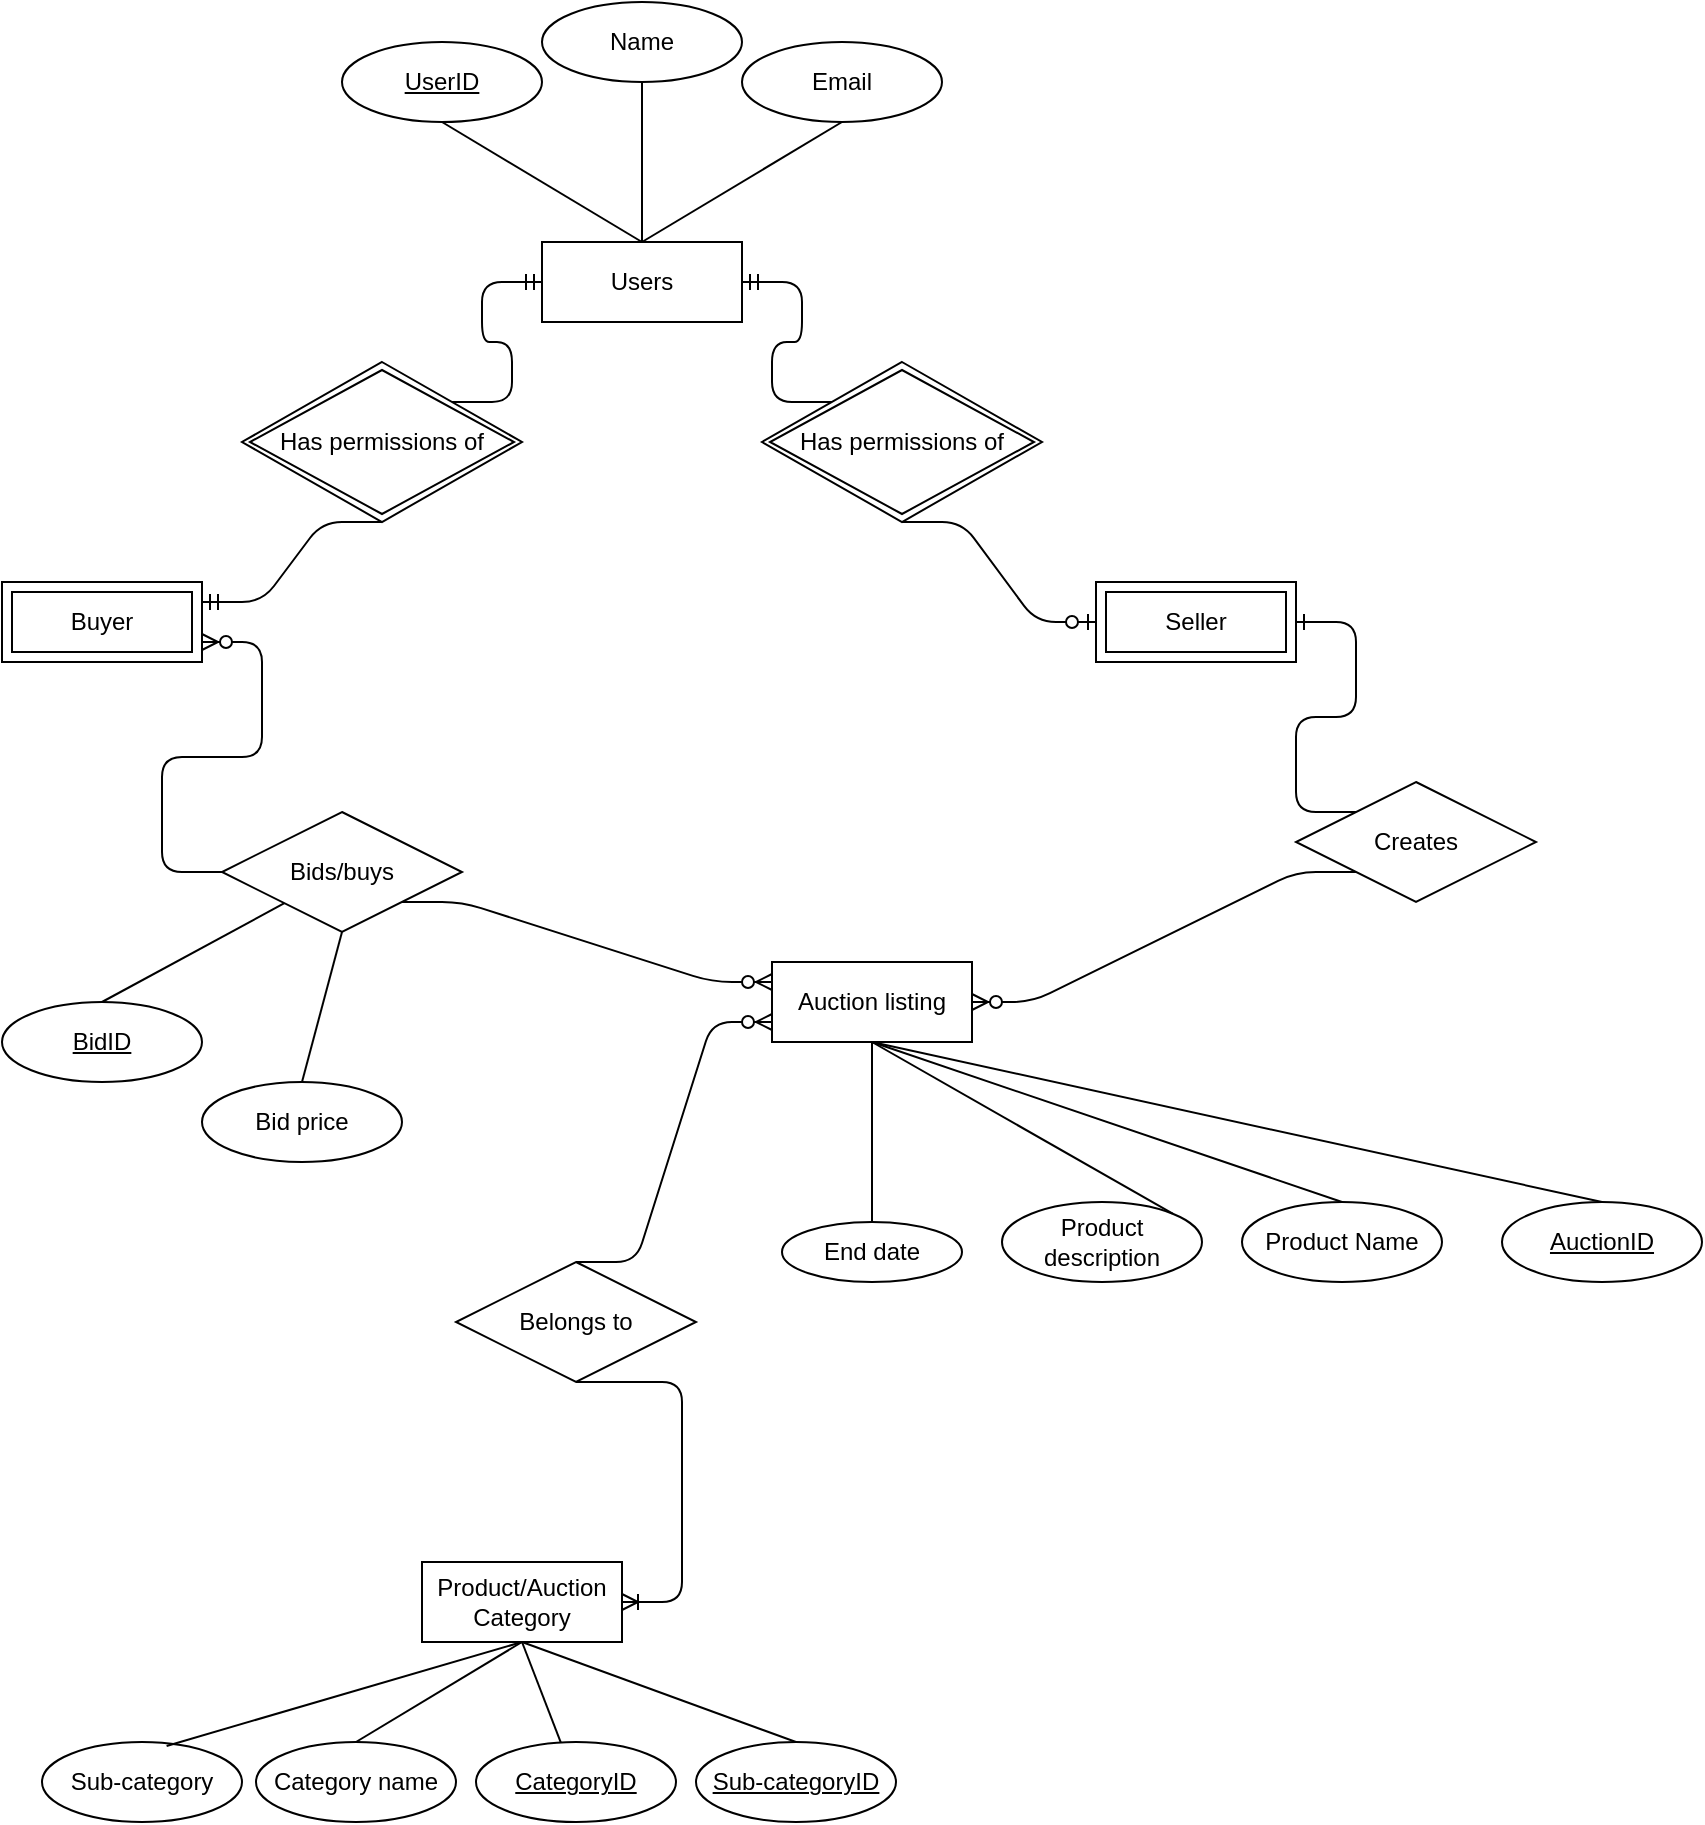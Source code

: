 <mxfile version="13.8.1" type="github" pages="3">
  <diagram id="PBJe3xCFQkrLJ3TgRgL_" name="Qasim">
    <mxGraphModel dx="1113" dy="781" grid="1" gridSize="10" guides="1" tooltips="1" connect="1" arrows="1" fold="1" page="1" pageScale="1" pageWidth="1654" pageHeight="1169" math="0" shadow="0">
      <root>
        <mxCell id="0" />
        <mxCell id="1" parent="0" />
        <mxCell id="jdo_Bs8H3Nefda1nTduL-1" value="Users" style="whiteSpace=wrap;html=1;align=center;" parent="1" vertex="1">
          <mxGeometry x="750" y="300" width="100" height="40" as="geometry" />
        </mxCell>
        <mxCell id="jdo_Bs8H3Nefda1nTduL-7" value="Has permissions of" style="shape=rhombus;double=1;perimeter=rhombusPerimeter;whiteSpace=wrap;html=1;align=center;" parent="1" vertex="1">
          <mxGeometry x="860" y="360" width="140" height="80" as="geometry" />
        </mxCell>
        <mxCell id="jdo_Bs8H3Nefda1nTduL-9" value="Seller" style="shape=ext;margin=3;double=1;whiteSpace=wrap;html=1;align=center;" parent="1" vertex="1">
          <mxGeometry x="1027" y="470" width="100" height="40" as="geometry" />
        </mxCell>
        <mxCell id="jdo_Bs8H3Nefda1nTduL-10" value="Buyer" style="shape=ext;margin=3;double=1;whiteSpace=wrap;html=1;align=center;" parent="1" vertex="1">
          <mxGeometry x="480" y="470" width="100" height="40" as="geometry" />
        </mxCell>
        <mxCell id="jdo_Bs8H3Nefda1nTduL-11" value="Has permissions of" style="shape=rhombus;double=1;perimeter=rhombusPerimeter;whiteSpace=wrap;html=1;align=center;" parent="1" vertex="1">
          <mxGeometry x="600" y="360" width="140" height="80" as="geometry" />
        </mxCell>
        <mxCell id="jdo_Bs8H3Nefda1nTduL-14" value="" style="edgeStyle=entityRelationEdgeStyle;fontSize=12;html=1;endArrow=ERzeroToOne;endFill=1;rounded=1;exitX=0.5;exitY=1;exitDx=0;exitDy=0;" parent="1" source="jdo_Bs8H3Nefda1nTduL-7" target="jdo_Bs8H3Nefda1nTduL-9" edge="1">
          <mxGeometry width="100" height="100" relative="1" as="geometry">
            <mxPoint x="1040" y="430" as="sourcePoint" />
            <mxPoint x="970" y="500" as="targetPoint" />
          </mxGeometry>
        </mxCell>
        <mxCell id="jdo_Bs8H3Nefda1nTduL-17" value="" style="edgeStyle=entityRelationEdgeStyle;fontSize=12;html=1;endArrow=ERmandOne;entryX=0;entryY=0.5;entryDx=0;entryDy=0;exitX=1;exitY=0;exitDx=0;exitDy=0;" parent="1" source="jdo_Bs8H3Nefda1nTduL-11" target="jdo_Bs8H3Nefda1nTduL-1" edge="1">
          <mxGeometry width="100" height="100" relative="1" as="geometry">
            <mxPoint x="530" y="300" as="sourcePoint" />
            <mxPoint x="630" y="200" as="targetPoint" />
          </mxGeometry>
        </mxCell>
        <mxCell id="jdo_Bs8H3Nefda1nTduL-18" value="" style="edgeStyle=entityRelationEdgeStyle;fontSize=12;html=1;endArrow=ERmandOne;entryX=1;entryY=0.25;entryDx=0;entryDy=0;exitX=0.5;exitY=1;exitDx=0;exitDy=0;" parent="1" source="jdo_Bs8H3Nefda1nTduL-11" target="jdo_Bs8H3Nefda1nTduL-10" edge="1">
          <mxGeometry width="100" height="100" relative="1" as="geometry">
            <mxPoint x="820" y="610" as="sourcePoint" />
            <mxPoint x="380" y="350" as="targetPoint" />
          </mxGeometry>
        </mxCell>
        <mxCell id="jdo_Bs8H3Nefda1nTduL-20" value="Creates" style="shape=rhombus;perimeter=rhombusPerimeter;whiteSpace=wrap;html=1;align=center;" parent="1" vertex="1">
          <mxGeometry x="1127" y="570" width="120" height="60" as="geometry" />
        </mxCell>
        <mxCell id="jdo_Bs8H3Nefda1nTduL-21" value="Auction listing" style="whiteSpace=wrap;html=1;align=center;" parent="1" vertex="1">
          <mxGeometry x="865" y="660" width="100" height="40" as="geometry" />
        </mxCell>
        <mxCell id="jdo_Bs8H3Nefda1nTduL-22" value="" style="edgeStyle=entityRelationEdgeStyle;fontSize=12;html=1;endArrow=ERzeroToMany;endFill=1;entryX=1;entryY=0.5;entryDx=0;entryDy=0;exitX=0;exitY=1;exitDx=0;exitDy=0;" parent="1" source="jdo_Bs8H3Nefda1nTduL-20" target="jdo_Bs8H3Nefda1nTduL-21" edge="1">
          <mxGeometry width="100" height="100" relative="1" as="geometry">
            <mxPoint x="1190" y="620" as="sourcePoint" />
            <mxPoint x="1330" y="650" as="targetPoint" />
          </mxGeometry>
        </mxCell>
        <mxCell id="jdo_Bs8H3Nefda1nTduL-25" value="" style="edgeStyle=entityRelationEdgeStyle;fontSize=12;html=1;endArrow=ERmandOne;entryX=1;entryY=0.5;entryDx=0;entryDy=0;exitX=0;exitY=0;exitDx=0;exitDy=0;" parent="1" source="jdo_Bs8H3Nefda1nTduL-7" target="jdo_Bs8H3Nefda1nTduL-1" edge="1">
          <mxGeometry width="100" height="100" relative="1" as="geometry">
            <mxPoint x="1093" y="205" as="sourcePoint" />
            <mxPoint x="1030" y="120" as="targetPoint" />
          </mxGeometry>
        </mxCell>
        <mxCell id="jdo_Bs8H3Nefda1nTduL-26" value="AuctionID" style="ellipse;whiteSpace=wrap;html=1;align=center;fontStyle=4;" parent="1" vertex="1">
          <mxGeometry x="1230" y="780" width="100" height="40" as="geometry" />
        </mxCell>
        <mxCell id="jdo_Bs8H3Nefda1nTduL-27" value="" style="endArrow=none;html=1;rounded=0;entryX=0.5;entryY=0;entryDx=0;entryDy=0;exitX=0.5;exitY=1;exitDx=0;exitDy=0;" parent="1" source="jdo_Bs8H3Nefda1nTduL-21" target="jdo_Bs8H3Nefda1nTduL-26" edge="1">
          <mxGeometry relative="1" as="geometry">
            <mxPoint x="1270" y="460" as="sourcePoint" />
            <mxPoint x="1430" y="460" as="targetPoint" />
          </mxGeometry>
        </mxCell>
        <mxCell id="jdo_Bs8H3Nefda1nTduL-28" value="" style="edgeStyle=entityRelationEdgeStyle;fontSize=12;html=1;endArrow=ERone;endFill=1;entryX=1;entryY=0.5;entryDx=0;entryDy=0;exitX=0;exitY=0;exitDx=0;exitDy=0;" parent="1" source="jdo_Bs8H3Nefda1nTduL-20" target="jdo_Bs8H3Nefda1nTduL-9" edge="1">
          <mxGeometry width="100" height="100" relative="1" as="geometry">
            <mxPoint x="980" y="760" as="sourcePoint" />
            <mxPoint x="1080" y="660" as="targetPoint" />
          </mxGeometry>
        </mxCell>
        <mxCell id="jdo_Bs8H3Nefda1nTduL-29" value="Product Name" style="ellipse;whiteSpace=wrap;html=1;align=center;" parent="1" vertex="1">
          <mxGeometry x="1100" y="780" width="100" height="40" as="geometry" />
        </mxCell>
        <mxCell id="jdo_Bs8H3Nefda1nTduL-30" value="" style="endArrow=none;html=1;rounded=0;entryX=0.5;entryY=1;entryDx=0;entryDy=0;exitX=0.5;exitY=0;exitDx=0;exitDy=0;" parent="1" source="jdo_Bs8H3Nefda1nTduL-29" target="jdo_Bs8H3Nefda1nTduL-21" edge="1">
          <mxGeometry relative="1" as="geometry">
            <mxPoint x="850" y="770" as="sourcePoint" />
            <mxPoint x="1010" y="770" as="targetPoint" />
          </mxGeometry>
        </mxCell>
        <mxCell id="jdo_Bs8H3Nefda1nTduL-31" value="Product description" style="ellipse;whiteSpace=wrap;html=1;align=center;" parent="1" vertex="1">
          <mxGeometry x="980" y="780" width="100" height="40" as="geometry" />
        </mxCell>
        <mxCell id="jdo_Bs8H3Nefda1nTduL-34" value="" style="endArrow=none;html=1;rounded=0;entryX=0.5;entryY=1;entryDx=0;entryDy=0;exitX=1;exitY=0;exitDx=0;exitDy=0;" parent="1" source="jdo_Bs8H3Nefda1nTduL-31" target="jdo_Bs8H3Nefda1nTduL-21" edge="1">
          <mxGeometry relative="1" as="geometry">
            <mxPoint x="1040" y="810" as="sourcePoint" />
            <mxPoint x="1030" y="750" as="targetPoint" />
          </mxGeometry>
        </mxCell>
        <mxCell id="jdo_Bs8H3Nefda1nTduL-35" value="Bids/buys" style="shape=rhombus;perimeter=rhombusPerimeter;whiteSpace=wrap;html=1;align=center;" parent="1" vertex="1">
          <mxGeometry x="590" y="585" width="120" height="60" as="geometry" />
        </mxCell>
        <mxCell id="jdo_Bs8H3Nefda1nTduL-37" value="" style="edgeStyle=entityRelationEdgeStyle;fontSize=12;html=1;endArrow=ERzeroToMany;endFill=1;entryX=0;entryY=0.25;entryDx=0;entryDy=0;exitX=1;exitY=1;exitDx=0;exitDy=0;" parent="1" source="jdo_Bs8H3Nefda1nTduL-35" target="jdo_Bs8H3Nefda1nTduL-21" edge="1">
          <mxGeometry width="100" height="100" relative="1" as="geometry">
            <mxPoint x="680" y="810" as="sourcePoint" />
            <mxPoint x="780" y="710" as="targetPoint" />
          </mxGeometry>
        </mxCell>
        <mxCell id="jdo_Bs8H3Nefda1nTduL-38" value="" style="edgeStyle=entityRelationEdgeStyle;fontSize=12;html=1;endArrow=ERzeroToMany;endFill=1;exitX=0;exitY=0.5;exitDx=0;exitDy=0;entryX=1;entryY=0.75;entryDx=0;entryDy=0;" parent="1" source="jdo_Bs8H3Nefda1nTduL-35" target="jdo_Bs8H3Nefda1nTduL-10" edge="1">
          <mxGeometry width="100" height="100" relative="1" as="geometry">
            <mxPoint x="690" y="640" as="sourcePoint" />
            <mxPoint x="510" y="510" as="targetPoint" />
          </mxGeometry>
        </mxCell>
        <mxCell id="jdo_Bs8H3Nefda1nTduL-39" value="Bid price" style="ellipse;whiteSpace=wrap;html=1;align=center;" parent="1" vertex="1">
          <mxGeometry x="580" y="720" width="100" height="40" as="geometry" />
        </mxCell>
        <mxCell id="jdo_Bs8H3Nefda1nTduL-40" value="" style="endArrow=none;html=1;rounded=0;entryX=0.5;entryY=0;entryDx=0;entryDy=0;exitX=0.5;exitY=1;exitDx=0;exitDy=0;" parent="1" source="jdo_Bs8H3Nefda1nTduL-35" target="jdo_Bs8H3Nefda1nTduL-39" edge="1">
          <mxGeometry relative="1" as="geometry">
            <mxPoint x="670" y="600" as="sourcePoint" />
            <mxPoint x="830" y="600" as="targetPoint" />
          </mxGeometry>
        </mxCell>
        <mxCell id="jdo_Bs8H3Nefda1nTduL-41" value="BidID" style="ellipse;whiteSpace=wrap;html=1;align=center;fontStyle=4;" parent="1" vertex="1">
          <mxGeometry x="480" y="680" width="100" height="40" as="geometry" />
        </mxCell>
        <mxCell id="jdo_Bs8H3Nefda1nTduL-42" value="" style="endArrow=none;html=1;rounded=0;exitX=0.5;exitY=0;exitDx=0;exitDy=0;" parent="1" source="jdo_Bs8H3Nefda1nTduL-41" target="jdo_Bs8H3Nefda1nTduL-35" edge="1">
          <mxGeometry relative="1" as="geometry">
            <mxPoint x="750" y="610" as="sourcePoint" />
            <mxPoint x="910" y="610" as="targetPoint" />
          </mxGeometry>
        </mxCell>
        <mxCell id="jdo_Bs8H3Nefda1nTduL-43" value="End date" style="ellipse;whiteSpace=wrap;html=1;align=center;" parent="1" vertex="1">
          <mxGeometry x="870" y="790" width="90" height="30" as="geometry" />
        </mxCell>
        <mxCell id="jdo_Bs8H3Nefda1nTduL-44" value="" style="endArrow=none;html=1;rounded=0;entryX=0.5;entryY=1;entryDx=0;entryDy=0;exitX=0.5;exitY=0;exitDx=0;exitDy=0;" parent="1" source="jdo_Bs8H3Nefda1nTduL-43" target="jdo_Bs8H3Nefda1nTduL-21" edge="1">
          <mxGeometry relative="1" as="geometry">
            <mxPoint x="955.355" y="815.858" as="sourcePoint" />
            <mxPoint x="880" y="710" as="targetPoint" />
          </mxGeometry>
        </mxCell>
        <mxCell id="jdo_Bs8H3Nefda1nTduL-45" value="Belongs to" style="shape=rhombus;perimeter=rhombusPerimeter;whiteSpace=wrap;html=1;align=center;" parent="1" vertex="1">
          <mxGeometry x="707" y="810" width="120" height="60" as="geometry" />
        </mxCell>
        <mxCell id="jdo_Bs8H3Nefda1nTduL-46" value="Product/Auction Category" style="whiteSpace=wrap;html=1;align=center;" parent="1" vertex="1">
          <mxGeometry x="690" y="960" width="100" height="40" as="geometry" />
        </mxCell>
        <mxCell id="jdo_Bs8H3Nefda1nTduL-49" value="" style="edgeStyle=entityRelationEdgeStyle;fontSize=12;html=1;endArrow=ERzeroToMany;endFill=1;exitX=0.5;exitY=0;exitDx=0;exitDy=0;entryX=0;entryY=0.75;entryDx=0;entryDy=0;" parent="1" source="jdo_Bs8H3Nefda1nTduL-45" edge="1" target="jdo_Bs8H3Nefda1nTduL-21">
          <mxGeometry width="100" height="100" relative="1" as="geometry">
            <mxPoint x="760" y="810" as="sourcePoint" />
            <mxPoint x="820" y="690" as="targetPoint" />
          </mxGeometry>
        </mxCell>
        <mxCell id="jdo_Bs8H3Nefda1nTduL-50" value="" style="edgeStyle=entityRelationEdgeStyle;fontSize=12;html=1;endArrow=ERoneToMany;" parent="1" target="jdo_Bs8H3Nefda1nTduL-46" edge="1">
          <mxGeometry width="100" height="100" relative="1" as="geometry">
            <mxPoint x="767" y="870" as="sourcePoint" />
            <mxPoint x="940" y="690" as="targetPoint" />
          </mxGeometry>
        </mxCell>
        <mxCell id="S4HPG_5OyXTRfToOtr7x-1" value="CategoryID" style="ellipse;whiteSpace=wrap;html=1;align=center;fontStyle=4;" vertex="1" parent="1">
          <mxGeometry x="717" y="1050" width="100" height="40" as="geometry" />
        </mxCell>
        <mxCell id="S4HPG_5OyXTRfToOtr7x-2" value="Category name" style="ellipse;whiteSpace=wrap;html=1;align=center;" vertex="1" parent="1">
          <mxGeometry x="607" y="1050" width="100" height="40" as="geometry" />
        </mxCell>
        <mxCell id="S4HPG_5OyXTRfToOtr7x-4" value="Sub-category" style="ellipse;whiteSpace=wrap;html=1;align=center;" vertex="1" parent="1">
          <mxGeometry x="500" y="1050" width="100" height="40" as="geometry" />
        </mxCell>
        <mxCell id="S4HPG_5OyXTRfToOtr7x-5" value="Sub-categoryID" style="ellipse;whiteSpace=wrap;html=1;align=center;fontStyle=4;" vertex="1" parent="1">
          <mxGeometry x="827" y="1050" width="100" height="40" as="geometry" />
        </mxCell>
        <mxCell id="S4HPG_5OyXTRfToOtr7x-6" value="" style="endArrow=none;html=1;rounded=0;exitX=0.5;exitY=1;exitDx=0;exitDy=0;entryX=0.5;entryY=0;entryDx=0;entryDy=0;" edge="1" parent="1" source="jdo_Bs8H3Nefda1nTduL-46" target="S4HPG_5OyXTRfToOtr7x-5">
          <mxGeometry relative="1" as="geometry">
            <mxPoint x="840" y="1010" as="sourcePoint" />
            <mxPoint x="1000" y="1010" as="targetPoint" />
          </mxGeometry>
        </mxCell>
        <mxCell id="S4HPG_5OyXTRfToOtr7x-9" value="" style="endArrow=none;html=1;rounded=0;exitX=0.5;exitY=1;exitDx=0;exitDy=0;" edge="1" parent="1" source="jdo_Bs8H3Nefda1nTduL-46" target="S4HPG_5OyXTRfToOtr7x-1">
          <mxGeometry relative="1" as="geometry">
            <mxPoint x="750" y="1010" as="sourcePoint" />
            <mxPoint x="887" y="1060" as="targetPoint" />
          </mxGeometry>
        </mxCell>
        <mxCell id="S4HPG_5OyXTRfToOtr7x-10" value="" style="endArrow=none;html=1;rounded=0;exitX=0.5;exitY=1;exitDx=0;exitDy=0;entryX=0.5;entryY=0;entryDx=0;entryDy=0;" edge="1" parent="1" source="jdo_Bs8H3Nefda1nTduL-46" target="S4HPG_5OyXTRfToOtr7x-2">
          <mxGeometry relative="1" as="geometry">
            <mxPoint x="760" y="1020" as="sourcePoint" />
            <mxPoint x="897" y="1070" as="targetPoint" />
          </mxGeometry>
        </mxCell>
        <mxCell id="S4HPG_5OyXTRfToOtr7x-11" value="" style="endArrow=none;html=1;rounded=0;exitX=0.5;exitY=1;exitDx=0;exitDy=0;entryX=0.623;entryY=0.049;entryDx=0;entryDy=0;entryPerimeter=0;" edge="1" parent="1" source="jdo_Bs8H3Nefda1nTduL-46" target="S4HPG_5OyXTRfToOtr7x-4">
          <mxGeometry relative="1" as="geometry">
            <mxPoint x="770" y="1030" as="sourcePoint" />
            <mxPoint x="907" y="1080" as="targetPoint" />
          </mxGeometry>
        </mxCell>
        <mxCell id="S4HPG_5OyXTRfToOtr7x-12" value="&lt;u&gt;UserID&lt;/u&gt;" style="ellipse;whiteSpace=wrap;html=1;align=center;" vertex="1" parent="1">
          <mxGeometry x="650" y="200" width="100" height="40" as="geometry" />
        </mxCell>
        <mxCell id="S4HPG_5OyXTRfToOtr7x-13" value="" style="endArrow=none;html=1;rounded=0;entryX=0.5;entryY=1;entryDx=0;entryDy=0;exitX=0.5;exitY=0;exitDx=0;exitDy=0;" edge="1" parent="1" source="jdo_Bs8H3Nefda1nTduL-1" target="S4HPG_5OyXTRfToOtr7x-15">
          <mxGeometry relative="1" as="geometry">
            <mxPoint x="827" y="270" as="sourcePoint" />
            <mxPoint x="870" y="230" as="targetPoint" />
          </mxGeometry>
        </mxCell>
        <mxCell id="S4HPG_5OyXTRfToOtr7x-14" value="" style="endArrow=none;html=1;rounded=0;exitX=0.5;exitY=1;exitDx=0;exitDy=0;entryX=0.5;entryY=0;entryDx=0;entryDy=0;" edge="1" parent="1" source="S4HPG_5OyXTRfToOtr7x-12" target="jdo_Bs8H3Nefda1nTduL-1">
          <mxGeometry relative="1" as="geometry">
            <mxPoint x="700" y="250" as="sourcePoint" />
            <mxPoint x="860" y="250" as="targetPoint" />
          </mxGeometry>
        </mxCell>
        <mxCell id="S4HPG_5OyXTRfToOtr7x-15" value="Name" style="ellipse;whiteSpace=wrap;html=1;align=center;" vertex="1" parent="1">
          <mxGeometry x="750" y="180" width="100" height="40" as="geometry" />
        </mxCell>
        <mxCell id="S4HPG_5OyXTRfToOtr7x-16" value="Email" style="ellipse;whiteSpace=wrap;html=1;align=center;" vertex="1" parent="1">
          <mxGeometry x="850" y="200" width="100" height="40" as="geometry" />
        </mxCell>
        <mxCell id="S4HPG_5OyXTRfToOtr7x-17" value="" style="endArrow=none;html=1;rounded=0;entryX=0.5;entryY=1;entryDx=0;entryDy=0;exitX=0.5;exitY=0;exitDx=0;exitDy=0;" edge="1" parent="1" source="jdo_Bs8H3Nefda1nTduL-1" target="S4HPG_5OyXTRfToOtr7x-16">
          <mxGeometry relative="1" as="geometry">
            <mxPoint x="834" y="280" as="sourcePoint" />
            <mxPoint x="837" y="230" as="targetPoint" />
          </mxGeometry>
        </mxCell>
      </root>
    </mxGraphModel>
  </diagram>
  <diagram id="J9CAZWFjR4xJngpeoqRt" name="Page-2">
    <mxGraphModel dx="946" dy="664" grid="1" gridSize="10" guides="1" tooltips="1" connect="1" arrows="1" fold="1" page="1" pageScale="1" pageWidth="827" pageHeight="1169" math="0" shadow="0">
      <root>
        <mxCell id="o34kinmAR1xzIVLFPBfJ-0" />
        <mxCell id="o34kinmAR1xzIVLFPBfJ-1" parent="o34kinmAR1xzIVLFPBfJ-0" />
      </root>
    </mxGraphModel>
  </diagram>
  <diagram id="a1-7Po7T-IxzWvLei48A" name="Page-2">
    <mxGraphModel dx="946" dy="664" grid="1" gridSize="10" guides="1" tooltips="1" connect="1" arrows="1" fold="1" page="1" pageScale="1" pageWidth="1654" pageHeight="1169" math="0" shadow="0">
      <root>
        <mxCell id="RaAiz9dIJbC09rnY_SPG-0" />
        <mxCell id="RaAiz9dIJbC09rnY_SPG-1" parent="RaAiz9dIJbC09rnY_SPG-0" />
      </root>
    </mxGraphModel>
  </diagram>
</mxfile>
